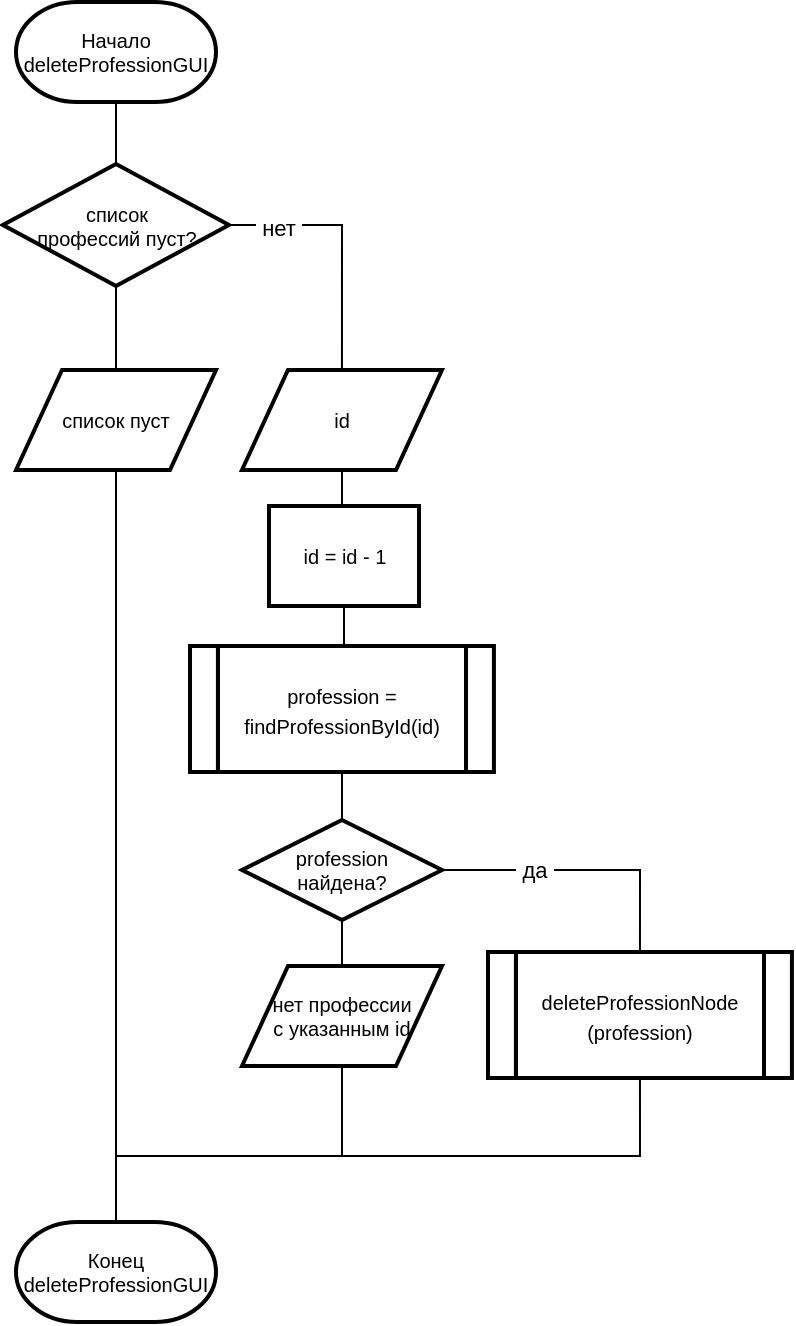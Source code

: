 <mxfile version="22.0.3" type="device" pages="3">
  <diagram name="deleteProfessionGUI" id="lazlIpi1OaGIUPXyTEgX">
    <mxGraphModel dx="724" dy="461" grid="0" gridSize="10" guides="1" tooltips="1" connect="1" arrows="1" fold="1" page="1" pageScale="1" pageWidth="827" pageHeight="1169" background="#FFFFFF" math="0" shadow="0">
      <root>
        <mxCell id="0" />
        <mxCell id="1" parent="0" />
        <mxCell id="4NDzdlgrCWZNz-7Trfrb-20" value="" style="edgeStyle=orthogonalEdgeStyle;rounded=0;orthogonalLoop=1;jettySize=auto;html=1;endArrow=none;endFill=0;" parent="1" source="4NDzdlgrCWZNz-7Trfrb-1" target="4NDzdlgrCWZNz-7Trfrb-17" edge="1">
          <mxGeometry relative="1" as="geometry" />
        </mxCell>
        <mxCell id="4NDzdlgrCWZNz-7Trfrb-1" value="Начало&lt;br&gt;deleteProfessionGUI" style="strokeWidth=2;html=1;shape=mxgraph.flowchart.terminator;whiteSpace=wrap;fontSize=10;" parent="1" vertex="1">
          <mxGeometry x="199" y="78" width="100" height="50" as="geometry" />
        </mxCell>
        <mxCell id="4NDzdlgrCWZNz-7Trfrb-23" value="" style="edgeStyle=orthogonalEdgeStyle;rounded=0;orthogonalLoop=1;jettySize=auto;html=1;endArrow=none;endFill=0;" parent="1" source="4NDzdlgrCWZNz-7Trfrb-2" target="4NDzdlgrCWZNz-7Trfrb-8" edge="1">
          <mxGeometry relative="1" as="geometry" />
        </mxCell>
        <mxCell id="4NDzdlgrCWZNz-7Trfrb-2" value="id" style="shape=parallelogram;html=1;strokeWidth=2;perimeter=parallelogramPerimeter;whiteSpace=wrap;rounded=0;arcSize=12;size=0.23;fontSize=10;" parent="1" vertex="1">
          <mxGeometry x="311.98" y="262" width="100" height="50" as="geometry" />
        </mxCell>
        <mxCell id="4NDzdlgrCWZNz-7Trfrb-7" value="" style="group" parent="1" vertex="1" connectable="0">
          <mxGeometry x="286" y="400" width="151.96" height="63" as="geometry" />
        </mxCell>
        <mxCell id="4NDzdlgrCWZNz-7Trfrb-3" value="" style="group" parent="4NDzdlgrCWZNz-7Trfrb-7" vertex="1" connectable="0">
          <mxGeometry width="138" height="63" as="geometry" />
        </mxCell>
        <mxCell id="4NDzdlgrCWZNz-7Trfrb-4" value="&lt;span style=&quot;font-size: 10px;&quot;&gt;profession = findProfessionById(id)&lt;/span&gt;" style="rounded=0;whiteSpace=wrap;html=1;absoluteArcSize=1;arcSize=14;strokeWidth=2;" parent="4NDzdlgrCWZNz-7Trfrb-3" vertex="1">
          <mxGeometry x="13.96" width="124.04" height="63" as="geometry" />
        </mxCell>
        <mxCell id="4NDzdlgrCWZNz-7Trfrb-6" value="" style="rounded=0;whiteSpace=wrap;html=1;absoluteArcSize=1;arcSize=14;strokeWidth=2;" parent="4NDzdlgrCWZNz-7Trfrb-3" vertex="1">
          <mxGeometry width="13.956" height="63.0" as="geometry" />
        </mxCell>
        <mxCell id="4NDzdlgrCWZNz-7Trfrb-5" value="" style="rounded=0;whiteSpace=wrap;html=1;absoluteArcSize=1;arcSize=14;strokeWidth=2;" parent="4NDzdlgrCWZNz-7Trfrb-7" vertex="1">
          <mxGeometry x="138.004" width="13.956" height="63.0" as="geometry" />
        </mxCell>
        <mxCell id="4NDzdlgrCWZNz-7Trfrb-25" style="edgeStyle=orthogonalEdgeStyle;rounded=0;orthogonalLoop=1;jettySize=auto;html=1;entryX=0.5;entryY=0;entryDx=0;entryDy=0;endArrow=none;endFill=0;" parent="1" source="4NDzdlgrCWZNz-7Trfrb-8" target="4NDzdlgrCWZNz-7Trfrb-4" edge="1">
          <mxGeometry relative="1" as="geometry" />
        </mxCell>
        <mxCell id="4NDzdlgrCWZNz-7Trfrb-8" value="&lt;font style=&quot;font-size: 10px;&quot;&gt;id = id - 1&lt;/font&gt;" style="rounded=0;whiteSpace=wrap;html=1;absoluteArcSize=1;arcSize=14;strokeWidth=2;" parent="1" vertex="1">
          <mxGeometry x="325.5" y="330.0" width="75" height="50" as="geometry" />
        </mxCell>
        <mxCell id="4NDzdlgrCWZNz-7Trfrb-28" style="edgeStyle=orthogonalEdgeStyle;rounded=0;orthogonalLoop=1;jettySize=auto;html=1;entryX=0.5;entryY=0;entryDx=0;entryDy=0;endArrow=none;endFill=0;" parent="1" source="4NDzdlgrCWZNz-7Trfrb-9" target="4NDzdlgrCWZNz-7Trfrb-10" edge="1">
          <mxGeometry relative="1" as="geometry" />
        </mxCell>
        <mxCell id="4NDzdlgrCWZNz-7Trfrb-29" style="edgeStyle=orthogonalEdgeStyle;rounded=0;orthogonalLoop=1;jettySize=auto;html=1;entryX=0.5;entryY=0;entryDx=0;entryDy=0;endArrow=none;endFill=0;" parent="1" source="4NDzdlgrCWZNz-7Trfrb-9" target="4NDzdlgrCWZNz-7Trfrb-13" edge="1">
          <mxGeometry relative="1" as="geometry" />
        </mxCell>
        <mxCell id="GUBrYP3e6tgsfL1dhFib-2" value="&amp;nbsp;да&amp;nbsp;" style="edgeLabel;html=1;align=center;verticalAlign=middle;resizable=0;points=[];" parent="4NDzdlgrCWZNz-7Trfrb-29" vertex="1" connectable="0">
          <mxGeometry x="-0.346" relative="1" as="geometry">
            <mxPoint as="offset" />
          </mxGeometry>
        </mxCell>
        <mxCell id="4NDzdlgrCWZNz-7Trfrb-9" value="profession &lt;br&gt;найдена?" style="strokeWidth=2;html=1;shape=mxgraph.flowchart.decision;whiteSpace=wrap;fontSize=10;" parent="1" vertex="1">
          <mxGeometry x="312" y="487" width="100" height="50" as="geometry" />
        </mxCell>
        <mxCell id="4NDzdlgrCWZNz-7Trfrb-10" value="нет профессии &lt;br&gt;с указанным id" style="shape=parallelogram;html=1;strokeWidth=2;perimeter=parallelogramPerimeter;whiteSpace=wrap;rounded=0;arcSize=12;size=0.23;fontSize=10;" parent="1" vertex="1">
          <mxGeometry x="312" y="560" width="100" height="50" as="geometry" />
        </mxCell>
        <mxCell id="4NDzdlgrCWZNz-7Trfrb-11" value="" style="group" parent="1" vertex="1" connectable="0">
          <mxGeometry x="435" y="553" width="151.96" height="63" as="geometry" />
        </mxCell>
        <mxCell id="4NDzdlgrCWZNz-7Trfrb-12" value="" style="group" parent="4NDzdlgrCWZNz-7Trfrb-11" vertex="1" connectable="0">
          <mxGeometry width="138" height="63" as="geometry" />
        </mxCell>
        <mxCell id="4NDzdlgrCWZNz-7Trfrb-13" value="&lt;span style=&quot;font-size: 10px;&quot;&gt;deleteProfessionNode&lt;br&gt;(profession)&lt;/span&gt;" style="rounded=0;whiteSpace=wrap;html=1;absoluteArcSize=1;arcSize=14;strokeWidth=2;" parent="4NDzdlgrCWZNz-7Trfrb-12" vertex="1">
          <mxGeometry x="13.96" width="124.04" height="63" as="geometry" />
        </mxCell>
        <mxCell id="4NDzdlgrCWZNz-7Trfrb-14" value="" style="rounded=0;whiteSpace=wrap;html=1;absoluteArcSize=1;arcSize=14;strokeWidth=2;" parent="4NDzdlgrCWZNz-7Trfrb-12" vertex="1">
          <mxGeometry width="13.956" height="63.0" as="geometry" />
        </mxCell>
        <mxCell id="4NDzdlgrCWZNz-7Trfrb-15" value="" style="rounded=0;whiteSpace=wrap;html=1;absoluteArcSize=1;arcSize=14;strokeWidth=2;" parent="4NDzdlgrCWZNz-7Trfrb-11" vertex="1">
          <mxGeometry x="138.004" width="13.956" height="63.0" as="geometry" />
        </mxCell>
        <mxCell id="4NDzdlgrCWZNz-7Trfrb-21" value="" style="edgeStyle=orthogonalEdgeStyle;rounded=0;orthogonalLoop=1;jettySize=auto;html=1;endArrow=none;endFill=0;" parent="1" source="4NDzdlgrCWZNz-7Trfrb-17" target="4NDzdlgrCWZNz-7Trfrb-18" edge="1">
          <mxGeometry relative="1" as="geometry" />
        </mxCell>
        <mxCell id="4NDzdlgrCWZNz-7Trfrb-22" style="edgeStyle=orthogonalEdgeStyle;rounded=0;orthogonalLoop=1;jettySize=auto;html=1;entryX=0.5;entryY=0;entryDx=0;entryDy=0;endArrow=none;endFill=0;" parent="1" source="4NDzdlgrCWZNz-7Trfrb-17" target="4NDzdlgrCWZNz-7Trfrb-2" edge="1">
          <mxGeometry relative="1" as="geometry" />
        </mxCell>
        <mxCell id="GUBrYP3e6tgsfL1dhFib-1" value="&amp;nbsp;нет&amp;nbsp;" style="edgeLabel;html=1;align=center;verticalAlign=middle;resizable=0;points=[];" parent="4NDzdlgrCWZNz-7Trfrb-22" vertex="1" connectable="0">
          <mxGeometry x="-0.629" y="-1" relative="1" as="geometry">
            <mxPoint as="offset" />
          </mxGeometry>
        </mxCell>
        <mxCell id="4NDzdlgrCWZNz-7Trfrb-17" value="список &lt;br&gt;профессий пуст?" style="strokeWidth=2;html=1;shape=mxgraph.flowchart.decision;whiteSpace=wrap;fontSize=10;" parent="1" vertex="1">
          <mxGeometry x="192.5" y="159" width="113" height="61" as="geometry" />
        </mxCell>
        <mxCell id="4NDzdlgrCWZNz-7Trfrb-18" value="список пуст" style="shape=parallelogram;html=1;strokeWidth=2;perimeter=parallelogramPerimeter;whiteSpace=wrap;rounded=0;arcSize=12;size=0.23;fontSize=10;" parent="1" vertex="1">
          <mxGeometry x="199" y="262" width="100" height="50" as="geometry" />
        </mxCell>
        <mxCell id="4NDzdlgrCWZNz-7Trfrb-19" value="Конец&lt;br&gt;deleteProfessionGUI" style="strokeWidth=2;html=1;shape=mxgraph.flowchart.terminator;whiteSpace=wrap;fontSize=10;" parent="1" vertex="1">
          <mxGeometry x="199" y="688" width="100" height="50" as="geometry" />
        </mxCell>
        <mxCell id="4NDzdlgrCWZNz-7Trfrb-27" style="edgeStyle=orthogonalEdgeStyle;rounded=0;orthogonalLoop=1;jettySize=auto;html=1;entryX=0.5;entryY=0;entryDx=0;entryDy=0;entryPerimeter=0;endArrow=none;endFill=0;" parent="1" source="4NDzdlgrCWZNz-7Trfrb-4" target="4NDzdlgrCWZNz-7Trfrb-9" edge="1">
          <mxGeometry relative="1" as="geometry" />
        </mxCell>
        <mxCell id="4NDzdlgrCWZNz-7Trfrb-30" style="edgeStyle=orthogonalEdgeStyle;rounded=0;orthogonalLoop=1;jettySize=auto;html=1;entryX=0.5;entryY=0;entryDx=0;entryDy=0;entryPerimeter=0;endArrow=none;endFill=0;" parent="1" source="4NDzdlgrCWZNz-7Trfrb-18" target="4NDzdlgrCWZNz-7Trfrb-19" edge="1">
          <mxGeometry relative="1" as="geometry" />
        </mxCell>
        <mxCell id="4NDzdlgrCWZNz-7Trfrb-31" style="edgeStyle=orthogonalEdgeStyle;rounded=0;orthogonalLoop=1;jettySize=auto;html=1;entryX=0.5;entryY=0;entryDx=0;entryDy=0;entryPerimeter=0;endArrow=none;endFill=0;" parent="1" source="4NDzdlgrCWZNz-7Trfrb-10" target="4NDzdlgrCWZNz-7Trfrb-19" edge="1">
          <mxGeometry relative="1" as="geometry">
            <Array as="points">
              <mxPoint x="362" y="655" />
              <mxPoint x="249" y="655" />
            </Array>
          </mxGeometry>
        </mxCell>
        <mxCell id="4NDzdlgrCWZNz-7Trfrb-32" style="edgeStyle=orthogonalEdgeStyle;rounded=0;orthogonalLoop=1;jettySize=auto;html=1;entryX=0.5;entryY=0;entryDx=0;entryDy=0;entryPerimeter=0;endArrow=none;endFill=0;exitX=0.5;exitY=1;exitDx=0;exitDy=0;" parent="1" source="4NDzdlgrCWZNz-7Trfrb-13" target="4NDzdlgrCWZNz-7Trfrb-19" edge="1">
          <mxGeometry relative="1" as="geometry">
            <Array as="points">
              <mxPoint x="511" y="655" />
              <mxPoint x="249" y="655" />
            </Array>
          </mxGeometry>
        </mxCell>
      </root>
    </mxGraphModel>
  </diagram>
  <diagram id="seKCT5HXLF4ydXJRflM5" name="findProfessionById">
    <mxGraphModel dx="500" dy="319" grid="0" gridSize="10" guides="1" tooltips="1" connect="1" arrows="1" fold="1" page="1" pageScale="1" pageWidth="827" pageHeight="1169" math="0" shadow="0">
      <root>
        <mxCell id="0" />
        <mxCell id="1" parent="0" />
        <mxCell id="8kXeu-fMCcBnQSyI-hAB-2" style="edgeStyle=orthogonalEdgeStyle;rounded=0;orthogonalLoop=1;jettySize=auto;html=1;endArrow=none;endFill=0;" parent="1" edge="1">
          <mxGeometry relative="1" as="geometry">
            <mxPoint x="391.345" y="78.572" as="targetPoint" />
            <mxPoint x="369" y="78.4" as="sourcePoint" />
          </mxGeometry>
        </mxCell>
        <mxCell id="8kXeu-fMCcBnQSyI-hAB-3" value="&lt;span style=&quot;font-size: 10px;&quot;&gt;ID - айди структуры, которую требуется найти&lt;/span&gt;" style="strokeWidth=1;html=1;shape=mxgraph.flowchart.annotation_2;align=left;labelPosition=right;pointerEvents=1;" parent="1" vertex="1">
          <mxGeometry x="420.5" y="35" width="38" height="87" as="geometry" />
        </mxCell>
        <mxCell id="8kXeu-fMCcBnQSyI-hAB-4" style="edgeStyle=orthogonalEdgeStyle;rounded=0;orthogonalLoop=1;jettySize=auto;html=1;endArrow=none;endFill=0;" parent="1" edge="1">
          <mxGeometry relative="1" as="geometry">
            <mxPoint x="417.345" y="78.572" as="targetPoint" />
            <mxPoint x="395" y="78.4" as="sourcePoint" />
          </mxGeometry>
        </mxCell>
        <mxCell id="8kXeu-fMCcBnQSyI-hAB-13" style="edgeStyle=orthogonalEdgeStyle;rounded=0;orthogonalLoop=1;jettySize=auto;html=1;entryX=0.5;entryY=0;entryDx=0;entryDy=0;endArrow=none;endFill=0;" parent="1" source="8kXeu-fMCcBnQSyI-hAB-5" target="8kXeu-fMCcBnQSyI-hAB-6" edge="1">
          <mxGeometry relative="1" as="geometry" />
        </mxCell>
        <mxCell id="8kXeu-fMCcBnQSyI-hAB-5" value="Начало&lt;br&gt;findProfessionById" style="strokeWidth=2;html=1;shape=mxgraph.flowchart.terminator;whiteSpace=wrap;fontSize=10;" parent="1" vertex="1">
          <mxGeometry x="240" y="53.5" width="100" height="50" as="geometry" />
        </mxCell>
        <mxCell id="8kXeu-fMCcBnQSyI-hAB-6" value="&lt;font style=&quot;font-size: 10px;&quot;&gt;q = перввый элемент списка профессий&lt;/font&gt;" style="rounded=0;whiteSpace=wrap;html=1;absoluteArcSize=1;arcSize=14;strokeWidth=2;" parent="1" vertex="1">
          <mxGeometry x="253.0" y="150.0" width="75" height="50" as="geometry" />
        </mxCell>
        <mxCell id="8kXeu-fMCcBnQSyI-hAB-12" style="edgeStyle=orthogonalEdgeStyle;rounded=0;orthogonalLoop=1;jettySize=auto;html=1;entryX=0.5;entryY=0;entryDx=0;entryDy=0;endArrow=none;endFill=0;" parent="1" source="8kXeu-fMCcBnQSyI-hAB-7" target="8kXeu-fMCcBnQSyI-hAB-11" edge="1">
          <mxGeometry relative="1" as="geometry" />
        </mxCell>
        <mxCell id="8kXeu-fMCcBnQSyI-hAB-18" value="&amp;nbsp;да&amp;nbsp;" style="edgeLabel;html=1;align=center;verticalAlign=middle;resizable=0;points=[];" parent="8kXeu-fMCcBnQSyI-hAB-12" vertex="1" connectable="0">
          <mxGeometry x="-0.478" relative="1" as="geometry">
            <mxPoint x="14" as="offset" />
          </mxGeometry>
        </mxCell>
        <mxCell id="8kXeu-fMCcBnQSyI-hAB-7" value="список не закончился и id элемента q != ID?" style="strokeWidth=2;html=1;shape=mxgraph.flowchart.decision;whiteSpace=wrap;fontSize=10;" parent="1" vertex="1">
          <mxGeometry x="218.5" y="240" width="144" height="75" as="geometry" />
        </mxCell>
        <mxCell id="8kXeu-fMCcBnQSyI-hAB-17" style="edgeStyle=orthogonalEdgeStyle;rounded=0;orthogonalLoop=1;jettySize=auto;html=1;exitX=0.5;exitY=1;exitDx=0;exitDy=0;" parent="1" source="8kXeu-fMCcBnQSyI-hAB-11" edge="1">
          <mxGeometry relative="1" as="geometry">
            <mxPoint x="290" y="220" as="targetPoint" />
            <Array as="points">
              <mxPoint x="442" y="399" />
              <mxPoint x="560" y="399" />
              <mxPoint x="560" y="220" />
            </Array>
          </mxGeometry>
        </mxCell>
        <mxCell id="8kXeu-fMCcBnQSyI-hAB-11" value="&lt;font style=&quot;font-size: 10px;&quot;&gt;q = элемент после q&lt;/font&gt;" style="rounded=0;whiteSpace=wrap;html=1;absoluteArcSize=1;arcSize=14;strokeWidth=2;" parent="1" vertex="1">
          <mxGeometry x="405.0" y="315.0" width="75" height="50" as="geometry" />
        </mxCell>
        <mxCell id="8kXeu-fMCcBnQSyI-hAB-14" style="edgeStyle=orthogonalEdgeStyle;rounded=0;orthogonalLoop=1;jettySize=auto;html=1;entryX=0.5;entryY=0;entryDx=0;entryDy=0;entryPerimeter=0;endArrow=none;endFill=0;" parent="1" source="8kXeu-fMCcBnQSyI-hAB-6" target="8kXeu-fMCcBnQSyI-hAB-7" edge="1">
          <mxGeometry relative="1" as="geometry" />
        </mxCell>
        <mxCell id="8kXeu-fMCcBnQSyI-hAB-15" value="Конец&lt;br&gt;findProfessionById" style="strokeWidth=2;html=1;shape=mxgraph.flowchart.terminator;whiteSpace=wrap;fontSize=10;" parent="1" vertex="1">
          <mxGeometry x="240" y="446" width="100" height="50" as="geometry" />
        </mxCell>
        <mxCell id="8kXeu-fMCcBnQSyI-hAB-16" style="edgeStyle=orthogonalEdgeStyle;rounded=0;orthogonalLoop=1;jettySize=auto;html=1;entryX=0.5;entryY=0;entryDx=0;entryDy=0;entryPerimeter=0;endArrow=none;endFill=0;" parent="1" source="8kXeu-fMCcBnQSyI-hAB-7" target="8kXeu-fMCcBnQSyI-hAB-15" edge="1">
          <mxGeometry relative="1" as="geometry" />
        </mxCell>
        <mxCell id="8kXeu-fMCcBnQSyI-hAB-19" style="edgeStyle=orthogonalEdgeStyle;rounded=0;orthogonalLoop=1;jettySize=auto;html=1;endArrow=none;endFill=0;" parent="1" edge="1">
          <mxGeometry relative="1" as="geometry">
            <mxPoint x="391.345" y="471.072" as="targetPoint" />
            <mxPoint x="369" y="470.9" as="sourcePoint" />
          </mxGeometry>
        </mxCell>
        <mxCell id="8kXeu-fMCcBnQSyI-hAB-20" value="&lt;span style=&quot;font-size: 10px;&quot;&gt;q&lt;/span&gt;" style="strokeWidth=1;html=1;shape=mxgraph.flowchart.annotation_2;align=left;labelPosition=right;pointerEvents=1;" parent="1" vertex="1">
          <mxGeometry x="420.5" y="427.5" width="38" height="87" as="geometry" />
        </mxCell>
        <mxCell id="8kXeu-fMCcBnQSyI-hAB-21" style="edgeStyle=orthogonalEdgeStyle;rounded=0;orthogonalLoop=1;jettySize=auto;html=1;endArrow=none;endFill=0;" parent="1" edge="1">
          <mxGeometry relative="1" as="geometry">
            <mxPoint x="417.345" y="471.072" as="targetPoint" />
            <mxPoint x="395" y="470.9" as="sourcePoint" />
          </mxGeometry>
        </mxCell>
      </root>
    </mxGraphModel>
  </diagram>
  <diagram id="sA7xEfUZbVObGuOjTrrH" name="deleteProfessionNode">
    <mxGraphModel dx="724" dy="461" grid="0" gridSize="10" guides="1" tooltips="1" connect="1" arrows="1" fold="1" page="1" pageScale="1" pageWidth="827" pageHeight="1169" math="0" shadow="0">
      <root>
        <mxCell id="0" />
        <mxCell id="1" parent="0" />
        <mxCell id="j5GXnQ3Z0UIOqFWCX82a-1" style="edgeStyle=orthogonalEdgeStyle;rounded=0;orthogonalLoop=1;jettySize=auto;html=1;endArrow=none;endFill=0;" parent="1" edge="1">
          <mxGeometry relative="1" as="geometry">
            <mxPoint x="401.345" y="79.572" as="targetPoint" />
            <mxPoint x="379" y="79.4" as="sourcePoint" />
          </mxGeometry>
        </mxCell>
        <mxCell id="j5GXnQ3Z0UIOqFWCX82a-2" value="&lt;span style=&quot;font-size: 10px;&quot;&gt;profession&lt;/span&gt;" style="strokeWidth=1;html=1;shape=mxgraph.flowchart.annotation_2;align=left;labelPosition=right;pointerEvents=1;" parent="1" vertex="1">
          <mxGeometry x="430.5" y="36" width="38" height="87" as="geometry" />
        </mxCell>
        <mxCell id="j5GXnQ3Z0UIOqFWCX82a-3" style="edgeStyle=orthogonalEdgeStyle;rounded=0;orthogonalLoop=1;jettySize=auto;html=1;endArrow=none;endFill=0;" parent="1" edge="1">
          <mxGeometry relative="1" as="geometry">
            <mxPoint x="427.345" y="79.572" as="targetPoint" />
            <mxPoint x="405" y="79.4" as="sourcePoint" />
          </mxGeometry>
        </mxCell>
        <mxCell id="j5GXnQ3Z0UIOqFWCX82a-5" value="Начало&lt;br&gt;deleteProfessionNode" style="strokeWidth=2;html=1;shape=mxgraph.flowchart.terminator;whiteSpace=wrap;fontSize=10;" parent="1" vertex="1">
          <mxGeometry x="249" y="54.5" width="100" height="50" as="geometry" />
        </mxCell>
        <mxCell id="wlm6362I0wxfMF4Lx-Zq-11" style="edgeStyle=orthogonalEdgeStyle;rounded=0;orthogonalLoop=1;jettySize=auto;html=1;entryX=0.5;entryY=0;entryDx=0;entryDy=0;endArrow=none;endFill=0;" parent="1" source="wlm6362I0wxfMF4Lx-Zq-1" target="wlm6362I0wxfMF4Lx-Zq-2" edge="1">
          <mxGeometry relative="1" as="geometry" />
        </mxCell>
        <mxCell id="wlm6362I0wxfMF4Lx-Zq-23" value="&amp;nbsp;да&amp;nbsp;" style="edgeLabel;html=1;align=center;verticalAlign=middle;resizable=0;points=[];" parent="wlm6362I0wxfMF4Lx-Zq-11" vertex="1" connectable="0">
          <mxGeometry x="-0.256" relative="1" as="geometry">
            <mxPoint as="offset" />
          </mxGeometry>
        </mxCell>
        <mxCell id="wlm6362I0wxfMF4Lx-Zq-1" value="profession = первый &lt;br&gt;элемент списка?" style="strokeWidth=2;html=1;shape=mxgraph.flowchart.decision;whiteSpace=wrap;fontSize=10;" parent="1" vertex="1">
          <mxGeometry x="224" y="167" width="150" height="100" as="geometry" />
        </mxCell>
        <mxCell id="wlm6362I0wxfMF4Lx-Zq-2" value="&lt;font style=&quot;font-size: 10px;&quot;&gt;первый элемент списка = элемент после profession&amp;nbsp;&lt;/font&gt;" style="rounded=0;whiteSpace=wrap;html=1;absoluteArcSize=1;arcSize=14;strokeWidth=2;" parent="1" vertex="1">
          <mxGeometry x="440" y="243" width="131" height="69" as="geometry" />
        </mxCell>
        <mxCell id="wlm6362I0wxfMF4Lx-Zq-14" style="edgeStyle=orthogonalEdgeStyle;rounded=0;orthogonalLoop=1;jettySize=auto;html=1;entryX=0.5;entryY=0;entryDx=0;entryDy=0;endArrow=none;endFill=0;" parent="1" source="wlm6362I0wxfMF4Lx-Zq-3" target="wlm6362I0wxfMF4Lx-Zq-4" edge="1">
          <mxGeometry relative="1" as="geometry" />
        </mxCell>
        <mxCell id="wlm6362I0wxfMF4Lx-Zq-25" value="&amp;nbsp;да&amp;nbsp;" style="edgeLabel;html=1;align=center;verticalAlign=middle;resizable=0;points=[];" parent="wlm6362I0wxfMF4Lx-Zq-14" vertex="1" connectable="0">
          <mxGeometry x="-0.265" y="1" relative="1" as="geometry">
            <mxPoint as="offset" />
          </mxGeometry>
        </mxCell>
        <mxCell id="wlm6362I0wxfMF4Lx-Zq-3" value="profession = последний элемент списка?" style="strokeWidth=2;html=1;shape=mxgraph.flowchart.decision;whiteSpace=wrap;fontSize=10;" parent="1" vertex="1">
          <mxGeometry x="224" y="353" width="150" height="100" as="geometry" />
        </mxCell>
        <mxCell id="wlm6362I0wxfMF4Lx-Zq-4" value="&lt;font style=&quot;font-size: 10px;&quot;&gt;последний элемент списка = элемент перед profession&amp;nbsp;&lt;/font&gt;" style="rounded=0;whiteSpace=wrap;html=1;absoluteArcSize=1;arcSize=14;strokeWidth=2;" parent="1" vertex="1">
          <mxGeometry x="440" y="426" width="131" height="69" as="geometry" />
        </mxCell>
        <mxCell id="wlm6362I0wxfMF4Lx-Zq-17" style="edgeStyle=orthogonalEdgeStyle;rounded=0;orthogonalLoop=1;jettySize=auto;html=1;entryX=0.5;entryY=0;entryDx=0;entryDy=0;endArrow=none;endFill=0;" parent="1" source="wlm6362I0wxfMF4Lx-Zq-5" target="wlm6362I0wxfMF4Lx-Zq-6" edge="1">
          <mxGeometry relative="1" as="geometry" />
        </mxCell>
        <mxCell id="wlm6362I0wxfMF4Lx-Zq-26" value="&amp;nbsp;да&amp;nbsp;" style="edgeLabel;html=1;align=center;verticalAlign=middle;resizable=0;points=[];" parent="wlm6362I0wxfMF4Lx-Zq-17" vertex="1" connectable="0">
          <mxGeometry x="-0.196" y="-1" relative="1" as="geometry">
            <mxPoint as="offset" />
          </mxGeometry>
        </mxCell>
        <mxCell id="wlm6362I0wxfMF4Lx-Zq-5" value="существует элемент перед profession?" style="strokeWidth=2;html=1;shape=mxgraph.flowchart.decision;whiteSpace=wrap;fontSize=10;" parent="1" vertex="1">
          <mxGeometry x="224" y="523" width="150" height="100" as="geometry" />
        </mxCell>
        <mxCell id="wlm6362I0wxfMF4Lx-Zq-6" value="&lt;font style=&quot;font-size: 10px;&quot;&gt;следующим элементом для элемента перед profession становится элемент после profession&lt;/font&gt;" style="rounded=0;whiteSpace=wrap;html=1;absoluteArcSize=1;arcSize=14;strokeWidth=2;" parent="1" vertex="1">
          <mxGeometry x="440" y="600" width="131" height="69" as="geometry" />
        </mxCell>
        <mxCell id="wlm6362I0wxfMF4Lx-Zq-20" style="edgeStyle=orthogonalEdgeStyle;rounded=0;orthogonalLoop=1;jettySize=auto;html=1;entryX=0.5;entryY=0;entryDx=0;entryDy=0;endArrow=none;endFill=0;" parent="1" source="wlm6362I0wxfMF4Lx-Zq-7" target="wlm6362I0wxfMF4Lx-Zq-8" edge="1">
          <mxGeometry relative="1" as="geometry" />
        </mxCell>
        <mxCell id="wlm6362I0wxfMF4Lx-Zq-27" value="&amp;nbsp;да&amp;nbsp;" style="edgeLabel;html=1;align=center;verticalAlign=middle;resizable=0;points=[];" parent="wlm6362I0wxfMF4Lx-Zq-20" vertex="1" connectable="0">
          <mxGeometry x="-0.231" y="-1" relative="1" as="geometry">
            <mxPoint as="offset" />
          </mxGeometry>
        </mxCell>
        <mxCell id="wlm6362I0wxfMF4Lx-Zq-7" value="существует элемент после profession?" style="strokeWidth=2;html=1;shape=mxgraph.flowchart.decision;whiteSpace=wrap;fontSize=10;" parent="1" vertex="1">
          <mxGeometry x="224" y="702" width="150" height="100" as="geometry" />
        </mxCell>
        <mxCell id="wlm6362I0wxfMF4Lx-Zq-8" value="&lt;font style=&quot;font-size: 10px;&quot;&gt;предыдущим элементом для элемента после profession становится элемент перед profession&lt;/font&gt;" style="rounded=0;whiteSpace=wrap;html=1;absoluteArcSize=1;arcSize=14;strokeWidth=2;" parent="1" vertex="1">
          <mxGeometry x="440" y="805" width="131" height="69" as="geometry" />
        </mxCell>
        <mxCell id="wlm6362I0wxfMF4Lx-Zq-9" value="Конец&lt;br&gt;deleteProfessionNode" style="strokeWidth=2;html=1;shape=mxgraph.flowchart.terminator;whiteSpace=wrap;fontSize=10;" parent="1" vertex="1">
          <mxGeometry x="249" y="925" width="100" height="50" as="geometry" />
        </mxCell>
        <mxCell id="wlm6362I0wxfMF4Lx-Zq-10" style="edgeStyle=orthogonalEdgeStyle;rounded=0;orthogonalLoop=1;jettySize=auto;html=1;entryX=0.5;entryY=0;entryDx=0;entryDy=0;entryPerimeter=0;endArrow=none;endFill=0;" parent="1" source="j5GXnQ3Z0UIOqFWCX82a-5" target="wlm6362I0wxfMF4Lx-Zq-1" edge="1">
          <mxGeometry relative="1" as="geometry" />
        </mxCell>
        <mxCell id="wlm6362I0wxfMF4Lx-Zq-12" style="edgeStyle=orthogonalEdgeStyle;rounded=0;orthogonalLoop=1;jettySize=auto;html=1;entryX=0.5;entryY=0;entryDx=0;entryDy=0;entryPerimeter=0;endArrow=none;endFill=0;" parent="1" source="wlm6362I0wxfMF4Lx-Zq-1" target="wlm6362I0wxfMF4Lx-Zq-3" edge="1">
          <mxGeometry relative="1" as="geometry" />
        </mxCell>
        <mxCell id="wlm6362I0wxfMF4Lx-Zq-13" style="edgeStyle=orthogonalEdgeStyle;rounded=0;orthogonalLoop=1;jettySize=auto;html=1;entryX=0.5;entryY=0;entryDx=0;entryDy=0;entryPerimeter=0;endArrow=none;endFill=0;" parent="1" source="wlm6362I0wxfMF4Lx-Zq-2" target="wlm6362I0wxfMF4Lx-Zq-3" edge="1">
          <mxGeometry relative="1" as="geometry">
            <Array as="points">
              <mxPoint x="506" y="334" />
              <mxPoint x="299" y="334" />
            </Array>
          </mxGeometry>
        </mxCell>
        <mxCell id="wlm6362I0wxfMF4Lx-Zq-15" style="edgeStyle=orthogonalEdgeStyle;rounded=0;orthogonalLoop=1;jettySize=auto;html=1;entryX=0.5;entryY=0;entryDx=0;entryDy=0;entryPerimeter=0;endArrow=none;endFill=0;" parent="1" source="wlm6362I0wxfMF4Lx-Zq-3" target="wlm6362I0wxfMF4Lx-Zq-5" edge="1">
          <mxGeometry relative="1" as="geometry" />
        </mxCell>
        <mxCell id="wlm6362I0wxfMF4Lx-Zq-16" style="edgeStyle=orthogonalEdgeStyle;rounded=0;orthogonalLoop=1;jettySize=auto;html=1;entryX=0.5;entryY=0;entryDx=0;entryDy=0;entryPerimeter=0;endArrow=none;endFill=0;" parent="1" source="wlm6362I0wxfMF4Lx-Zq-4" target="wlm6362I0wxfMF4Lx-Zq-5" edge="1">
          <mxGeometry relative="1" as="geometry">
            <Array as="points">
              <mxPoint x="506" y="506" />
              <mxPoint x="299" y="506" />
            </Array>
          </mxGeometry>
        </mxCell>
        <mxCell id="wlm6362I0wxfMF4Lx-Zq-18" style="edgeStyle=orthogonalEdgeStyle;rounded=0;orthogonalLoop=1;jettySize=auto;html=1;entryX=0.5;entryY=0;entryDx=0;entryDy=0;entryPerimeter=0;endArrow=none;endFill=0;" parent="1" source="wlm6362I0wxfMF4Lx-Zq-6" target="wlm6362I0wxfMF4Lx-Zq-7" edge="1">
          <mxGeometry relative="1" as="geometry">
            <Array as="points">
              <mxPoint x="506" y="683" />
              <mxPoint x="299" y="683" />
            </Array>
          </mxGeometry>
        </mxCell>
        <mxCell id="wlm6362I0wxfMF4Lx-Zq-19" style="edgeStyle=orthogonalEdgeStyle;rounded=0;orthogonalLoop=1;jettySize=auto;html=1;entryX=0.5;entryY=0;entryDx=0;entryDy=0;entryPerimeter=0;endArrow=none;endFill=0;" parent="1" source="wlm6362I0wxfMF4Lx-Zq-5" target="wlm6362I0wxfMF4Lx-Zq-7" edge="1">
          <mxGeometry relative="1" as="geometry" />
        </mxCell>
        <mxCell id="Pc50ICzNgie9zvjX5ktm-1" style="edgeStyle=orthogonalEdgeStyle;rounded=0;orthogonalLoop=1;jettySize=auto;html=1;entryX=0.5;entryY=0;entryDx=0;entryDy=0;entryPerimeter=0;endArrow=none;endFill=0;" edge="1" parent="1" source="wlm6362I0wxfMF4Lx-Zq-7" target="wlm6362I0wxfMF4Lx-Zq-9">
          <mxGeometry relative="1" as="geometry" />
        </mxCell>
        <mxCell id="Pc50ICzNgie9zvjX5ktm-2" style="edgeStyle=orthogonalEdgeStyle;rounded=0;orthogonalLoop=1;jettySize=auto;html=1;entryX=0.5;entryY=0;entryDx=0;entryDy=0;entryPerimeter=0;endArrow=none;endFill=0;" edge="1" parent="1" source="wlm6362I0wxfMF4Lx-Zq-8" target="wlm6362I0wxfMF4Lx-Zq-9">
          <mxGeometry relative="1" as="geometry">
            <Array as="points">
              <mxPoint x="506" y="894" />
              <mxPoint x="299" y="894" />
            </Array>
          </mxGeometry>
        </mxCell>
      </root>
    </mxGraphModel>
  </diagram>
</mxfile>

